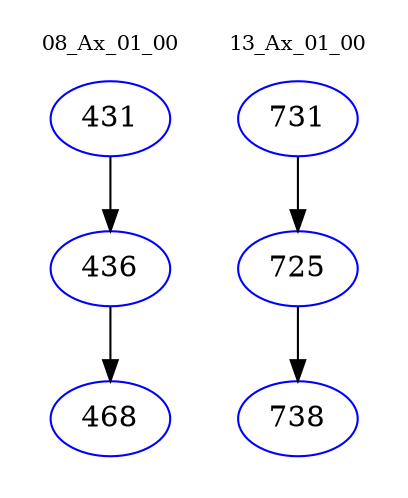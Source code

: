 digraph{
subgraph cluster_0 {
color = white
label = "08_Ax_01_00";
fontsize=10;
T0_431 [label="431", color="blue"]
T0_431 -> T0_436 [color="black"]
T0_436 [label="436", color="blue"]
T0_436 -> T0_468 [color="black"]
T0_468 [label="468", color="blue"]
}
subgraph cluster_1 {
color = white
label = "13_Ax_01_00";
fontsize=10;
T1_731 [label="731", color="blue"]
T1_731 -> T1_725 [color="black"]
T1_725 [label="725", color="blue"]
T1_725 -> T1_738 [color="black"]
T1_738 [label="738", color="blue"]
}
}
